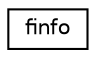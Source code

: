 digraph "类继承关系图"
{
 // LATEX_PDF_SIZE
  edge [fontname="Helvetica",fontsize="10",labelfontname="Helvetica",labelfontsize="10"];
  node [fontname="Helvetica",fontsize="10",shape=record];
  rankdir="LR";
  Node0 [label="finfo",height=0.2,width=0.4,color="black", fillcolor="white", style="filled",URL="$structfinfo.html",tooltip="文件信息"];
}
